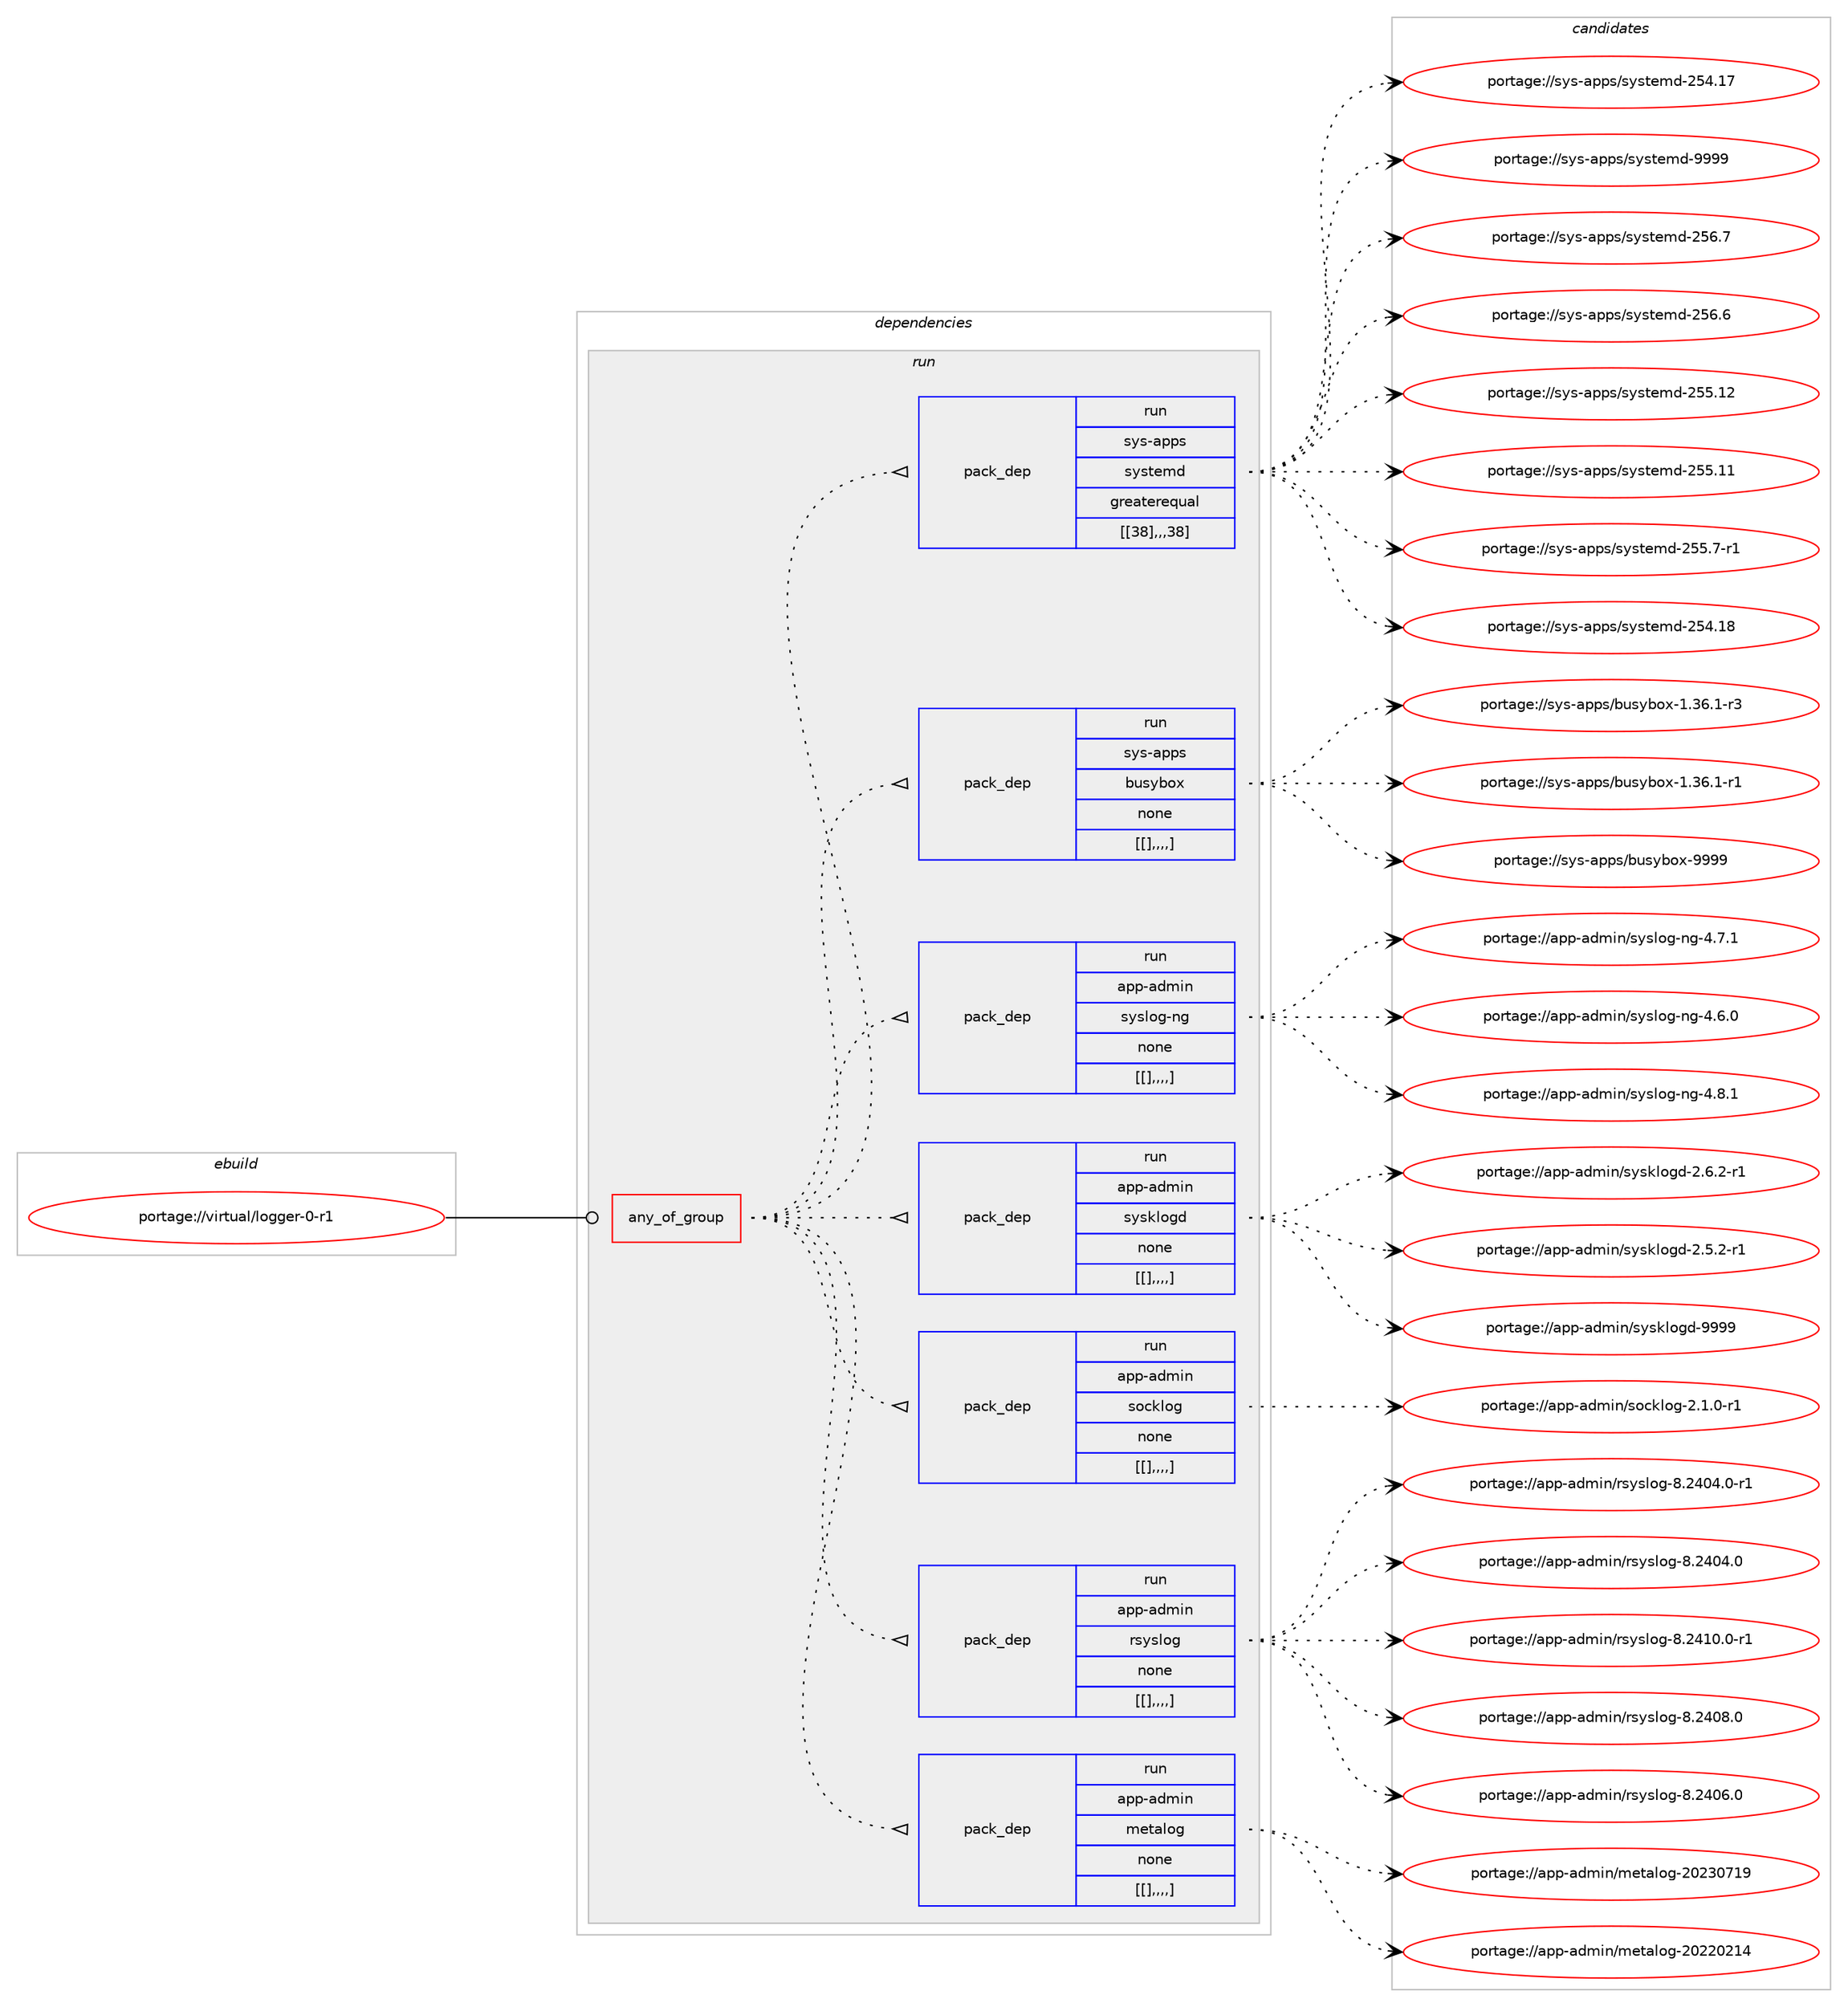 digraph prolog {

# *************
# Graph options
# *************

newrank=true;
concentrate=true;
compound=true;
graph [rankdir=LR,fontname=Helvetica,fontsize=10,ranksep=1.5];#, ranksep=2.5, nodesep=0.2];
edge  [arrowhead=vee];
node  [fontname=Helvetica,fontsize=10];

# **********
# The ebuild
# **********

subgraph cluster_leftcol {
color=gray;
label=<<i>ebuild</i>>;
id [label="portage://virtual/logger-0-r1", color=red, width=4, href="../virtual/logger-0-r1.svg"];
}

# ****************
# The dependencies
# ****************

subgraph cluster_midcol {
color=gray;
label=<<i>dependencies</i>>;
subgraph cluster_compile {
fillcolor="#eeeeee";
style=filled;
label=<<i>compile</i>>;
}
subgraph cluster_compileandrun {
fillcolor="#eeeeee";
style=filled;
label=<<i>compile and run</i>>;
}
subgraph cluster_run {
fillcolor="#eeeeee";
style=filled;
label=<<i>run</i>>;
subgraph any48 {
dependency1626 [label=<<TABLE BORDER="0" CELLBORDER="1" CELLSPACING="0" CELLPADDING="4"><TR><TD CELLPADDING="10">any_of_group</TD></TR></TABLE>>, shape=none, color=red];subgraph pack1254 {
dependency1627 [label=<<TABLE BORDER="0" CELLBORDER="1" CELLSPACING="0" CELLPADDING="4" WIDTH="220"><TR><TD ROWSPAN="6" CELLPADDING="30">pack_dep</TD></TR><TR><TD WIDTH="110">run</TD></TR><TR><TD>app-admin</TD></TR><TR><TD>metalog</TD></TR><TR><TD>none</TD></TR><TR><TD>[[],,,,]</TD></TR></TABLE>>, shape=none, color=blue];
}
dependency1626:e -> dependency1627:w [weight=20,style="dotted",arrowhead="oinv"];
subgraph pack1256 {
dependency1629 [label=<<TABLE BORDER="0" CELLBORDER="1" CELLSPACING="0" CELLPADDING="4" WIDTH="220"><TR><TD ROWSPAN="6" CELLPADDING="30">pack_dep</TD></TR><TR><TD WIDTH="110">run</TD></TR><TR><TD>app-admin</TD></TR><TR><TD>rsyslog</TD></TR><TR><TD>none</TD></TR><TR><TD>[[],,,,]</TD></TR></TABLE>>, shape=none, color=blue];
}
dependency1626:e -> dependency1629:w [weight=20,style="dotted",arrowhead="oinv"];
subgraph pack1258 {
dependency1632 [label=<<TABLE BORDER="0" CELLBORDER="1" CELLSPACING="0" CELLPADDING="4" WIDTH="220"><TR><TD ROWSPAN="6" CELLPADDING="30">pack_dep</TD></TR><TR><TD WIDTH="110">run</TD></TR><TR><TD>app-admin</TD></TR><TR><TD>socklog</TD></TR><TR><TD>none</TD></TR><TR><TD>[[],,,,]</TD></TR></TABLE>>, shape=none, color=blue];
}
dependency1626:e -> dependency1632:w [weight=20,style="dotted",arrowhead="oinv"];
subgraph pack1261 {
dependency1636 [label=<<TABLE BORDER="0" CELLBORDER="1" CELLSPACING="0" CELLPADDING="4" WIDTH="220"><TR><TD ROWSPAN="6" CELLPADDING="30">pack_dep</TD></TR><TR><TD WIDTH="110">run</TD></TR><TR><TD>app-admin</TD></TR><TR><TD>sysklogd</TD></TR><TR><TD>none</TD></TR><TR><TD>[[],,,,]</TD></TR></TABLE>>, shape=none, color=blue];
}
dependency1626:e -> dependency1636:w [weight=20,style="dotted",arrowhead="oinv"];
subgraph pack1264 {
dependency1639 [label=<<TABLE BORDER="0" CELLBORDER="1" CELLSPACING="0" CELLPADDING="4" WIDTH="220"><TR><TD ROWSPAN="6" CELLPADDING="30">pack_dep</TD></TR><TR><TD WIDTH="110">run</TD></TR><TR><TD>app-admin</TD></TR><TR><TD>syslog-ng</TD></TR><TR><TD>none</TD></TR><TR><TD>[[],,,,]</TD></TR></TABLE>>, shape=none, color=blue];
}
dependency1626:e -> dependency1639:w [weight=20,style="dotted",arrowhead="oinv"];
subgraph pack1266 {
dependency1641 [label=<<TABLE BORDER="0" CELLBORDER="1" CELLSPACING="0" CELLPADDING="4" WIDTH="220"><TR><TD ROWSPAN="6" CELLPADDING="30">pack_dep</TD></TR><TR><TD WIDTH="110">run</TD></TR><TR><TD>sys-apps</TD></TR><TR><TD>busybox</TD></TR><TR><TD>none</TD></TR><TR><TD>[[],,,,]</TD></TR></TABLE>>, shape=none, color=blue];
}
dependency1626:e -> dependency1641:w [weight=20,style="dotted",arrowhead="oinv"];
subgraph pack1268 {
dependency1644 [label=<<TABLE BORDER="0" CELLBORDER="1" CELLSPACING="0" CELLPADDING="4" WIDTH="220"><TR><TD ROWSPAN="6" CELLPADDING="30">pack_dep</TD></TR><TR><TD WIDTH="110">run</TD></TR><TR><TD>sys-apps</TD></TR><TR><TD>systemd</TD></TR><TR><TD>greaterequal</TD></TR><TR><TD>[[38],,,38]</TD></TR></TABLE>>, shape=none, color=blue];
}
dependency1626:e -> dependency1644:w [weight=20,style="dotted",arrowhead="oinv"];
}
id:e -> dependency1626:w [weight=20,style="solid",arrowhead="odot"];
}
}

# **************
# The candidates
# **************

subgraph cluster_choices {
rank=same;
color=gray;
label=<<i>candidates</i>>;

subgraph choice1181 {
color=black;
nodesep=1;
choice9711211245971001091051104710910111697108111103455048505148554957 [label="portage://app-admin/metalog-20230719", color=red, width=4,href="../app-admin/metalog-20230719.svg"];
choice9711211245971001091051104710910111697108111103455048505048504952 [label="portage://app-admin/metalog-20220214", color=red, width=4,href="../app-admin/metalog-20220214.svg"];
dependency1627:e -> choice9711211245971001091051104710910111697108111103455048505148554957:w [style=dotted,weight="100"];
dependency1627:e -> choice9711211245971001091051104710910111697108111103455048505048504952:w [style=dotted,weight="100"];
}
subgraph choice1185 {
color=black;
nodesep=1;
choice971121124597100109105110471141151211151081111034556465052494846484511449 [label="portage://app-admin/rsyslog-8.2410.0-r1", color=red, width=4,href="../app-admin/rsyslog-8.2410.0-r1.svg"];
choice97112112459710010910511047114115121115108111103455646505248564648 [label="portage://app-admin/rsyslog-8.2408.0", color=red, width=4,href="../app-admin/rsyslog-8.2408.0.svg"];
choice97112112459710010910511047114115121115108111103455646505248544648 [label="portage://app-admin/rsyslog-8.2406.0", color=red, width=4,href="../app-admin/rsyslog-8.2406.0.svg"];
choice971121124597100109105110471141151211151081111034556465052485246484511449 [label="portage://app-admin/rsyslog-8.2404.0-r1", color=red, width=4,href="../app-admin/rsyslog-8.2404.0-r1.svg"];
choice97112112459710010910511047114115121115108111103455646505248524648 [label="portage://app-admin/rsyslog-8.2404.0", color=red, width=4,href="../app-admin/rsyslog-8.2404.0.svg"];
dependency1629:e -> choice971121124597100109105110471141151211151081111034556465052494846484511449:w [style=dotted,weight="100"];
dependency1629:e -> choice97112112459710010910511047114115121115108111103455646505248564648:w [style=dotted,weight="100"];
dependency1629:e -> choice97112112459710010910511047114115121115108111103455646505248544648:w [style=dotted,weight="100"];
dependency1629:e -> choice971121124597100109105110471141151211151081111034556465052485246484511449:w [style=dotted,weight="100"];
dependency1629:e -> choice97112112459710010910511047114115121115108111103455646505248524648:w [style=dotted,weight="100"];
}
subgraph choice1196 {
color=black;
nodesep=1;
choice97112112459710010910511047115111991071081111034550464946484511449 [label="portage://app-admin/socklog-2.1.0-r1", color=red, width=4,href="../app-admin/socklog-2.1.0-r1.svg"];
dependency1632:e -> choice97112112459710010910511047115111991071081111034550464946484511449:w [style=dotted,weight="100"];
}
subgraph choice1197 {
color=black;
nodesep=1;
choice971121124597100109105110471151211151071081111031004557575757 [label="portage://app-admin/sysklogd-9999", color=red, width=4,href="../app-admin/sysklogd-9999.svg"];
choice971121124597100109105110471151211151071081111031004550465446504511449 [label="portage://app-admin/sysklogd-2.6.2-r1", color=red, width=4,href="../app-admin/sysklogd-2.6.2-r1.svg"];
choice971121124597100109105110471151211151071081111031004550465346504511449 [label="portage://app-admin/sysklogd-2.5.2-r1", color=red, width=4,href="../app-admin/sysklogd-2.5.2-r1.svg"];
dependency1636:e -> choice971121124597100109105110471151211151071081111031004557575757:w [style=dotted,weight="100"];
dependency1636:e -> choice971121124597100109105110471151211151071081111031004550465446504511449:w [style=dotted,weight="100"];
dependency1636:e -> choice971121124597100109105110471151211151071081111031004550465346504511449:w [style=dotted,weight="100"];
}
subgraph choice1201 {
color=black;
nodesep=1;
choice9711211245971001091051104711512111510811110345110103455246564649 [label="portage://app-admin/syslog-ng-4.8.1", color=red, width=4,href="../app-admin/syslog-ng-4.8.1.svg"];
choice9711211245971001091051104711512111510811110345110103455246554649 [label="portage://app-admin/syslog-ng-4.7.1", color=red, width=4,href="../app-admin/syslog-ng-4.7.1.svg"];
choice9711211245971001091051104711512111510811110345110103455246544648 [label="portage://app-admin/syslog-ng-4.6.0", color=red, width=4,href="../app-admin/syslog-ng-4.6.0.svg"];
dependency1639:e -> choice9711211245971001091051104711512111510811110345110103455246564649:w [style=dotted,weight="100"];
dependency1639:e -> choice9711211245971001091051104711512111510811110345110103455246554649:w [style=dotted,weight="100"];
dependency1639:e -> choice9711211245971001091051104711512111510811110345110103455246544648:w [style=dotted,weight="100"];
}
subgraph choice1205 {
color=black;
nodesep=1;
choice11512111545971121121154798117115121981111204557575757 [label="portage://sys-apps/busybox-9999", color=red, width=4,href="../sys-apps/busybox-9999.svg"];
choice1151211154597112112115479811711512198111120454946515446494511451 [label="portage://sys-apps/busybox-1.36.1-r3", color=red, width=4,href="../sys-apps/busybox-1.36.1-r3.svg"];
choice1151211154597112112115479811711512198111120454946515446494511449 [label="portage://sys-apps/busybox-1.36.1-r1", color=red, width=4,href="../sys-apps/busybox-1.36.1-r1.svg"];
dependency1641:e -> choice11512111545971121121154798117115121981111204557575757:w [style=dotted,weight="100"];
dependency1641:e -> choice1151211154597112112115479811711512198111120454946515446494511451:w [style=dotted,weight="100"];
dependency1641:e -> choice1151211154597112112115479811711512198111120454946515446494511449:w [style=dotted,weight="100"];
}
subgraph choice1209 {
color=black;
nodesep=1;
choice1151211154597112112115471151211151161011091004557575757 [label="portage://sys-apps/systemd-9999", color=red, width=4,href="../sys-apps/systemd-9999.svg"];
choice115121115459711211211547115121115116101109100455053544655 [label="portage://sys-apps/systemd-256.7", color=red, width=4,href="../sys-apps/systemd-256.7.svg"];
choice115121115459711211211547115121115116101109100455053544654 [label="portage://sys-apps/systemd-256.6", color=red, width=4,href="../sys-apps/systemd-256.6.svg"];
choice11512111545971121121154711512111511610110910045505353464950 [label="portage://sys-apps/systemd-255.12", color=red, width=4,href="../sys-apps/systemd-255.12.svg"];
choice11512111545971121121154711512111511610110910045505353464949 [label="portage://sys-apps/systemd-255.11", color=red, width=4,href="../sys-apps/systemd-255.11.svg"];
choice1151211154597112112115471151211151161011091004550535346554511449 [label="portage://sys-apps/systemd-255.7-r1", color=red, width=4,href="../sys-apps/systemd-255.7-r1.svg"];
choice11512111545971121121154711512111511610110910045505352464956 [label="portage://sys-apps/systemd-254.18", color=red, width=4,href="../sys-apps/systemd-254.18.svg"];
choice11512111545971121121154711512111511610110910045505352464955 [label="portage://sys-apps/systemd-254.17", color=red, width=4,href="../sys-apps/systemd-254.17.svg"];
dependency1644:e -> choice1151211154597112112115471151211151161011091004557575757:w [style=dotted,weight="100"];
dependency1644:e -> choice115121115459711211211547115121115116101109100455053544655:w [style=dotted,weight="100"];
dependency1644:e -> choice115121115459711211211547115121115116101109100455053544654:w [style=dotted,weight="100"];
dependency1644:e -> choice11512111545971121121154711512111511610110910045505353464950:w [style=dotted,weight="100"];
dependency1644:e -> choice11512111545971121121154711512111511610110910045505353464949:w [style=dotted,weight="100"];
dependency1644:e -> choice1151211154597112112115471151211151161011091004550535346554511449:w [style=dotted,weight="100"];
dependency1644:e -> choice11512111545971121121154711512111511610110910045505352464956:w [style=dotted,weight="100"];
dependency1644:e -> choice11512111545971121121154711512111511610110910045505352464955:w [style=dotted,weight="100"];
}
}

}
